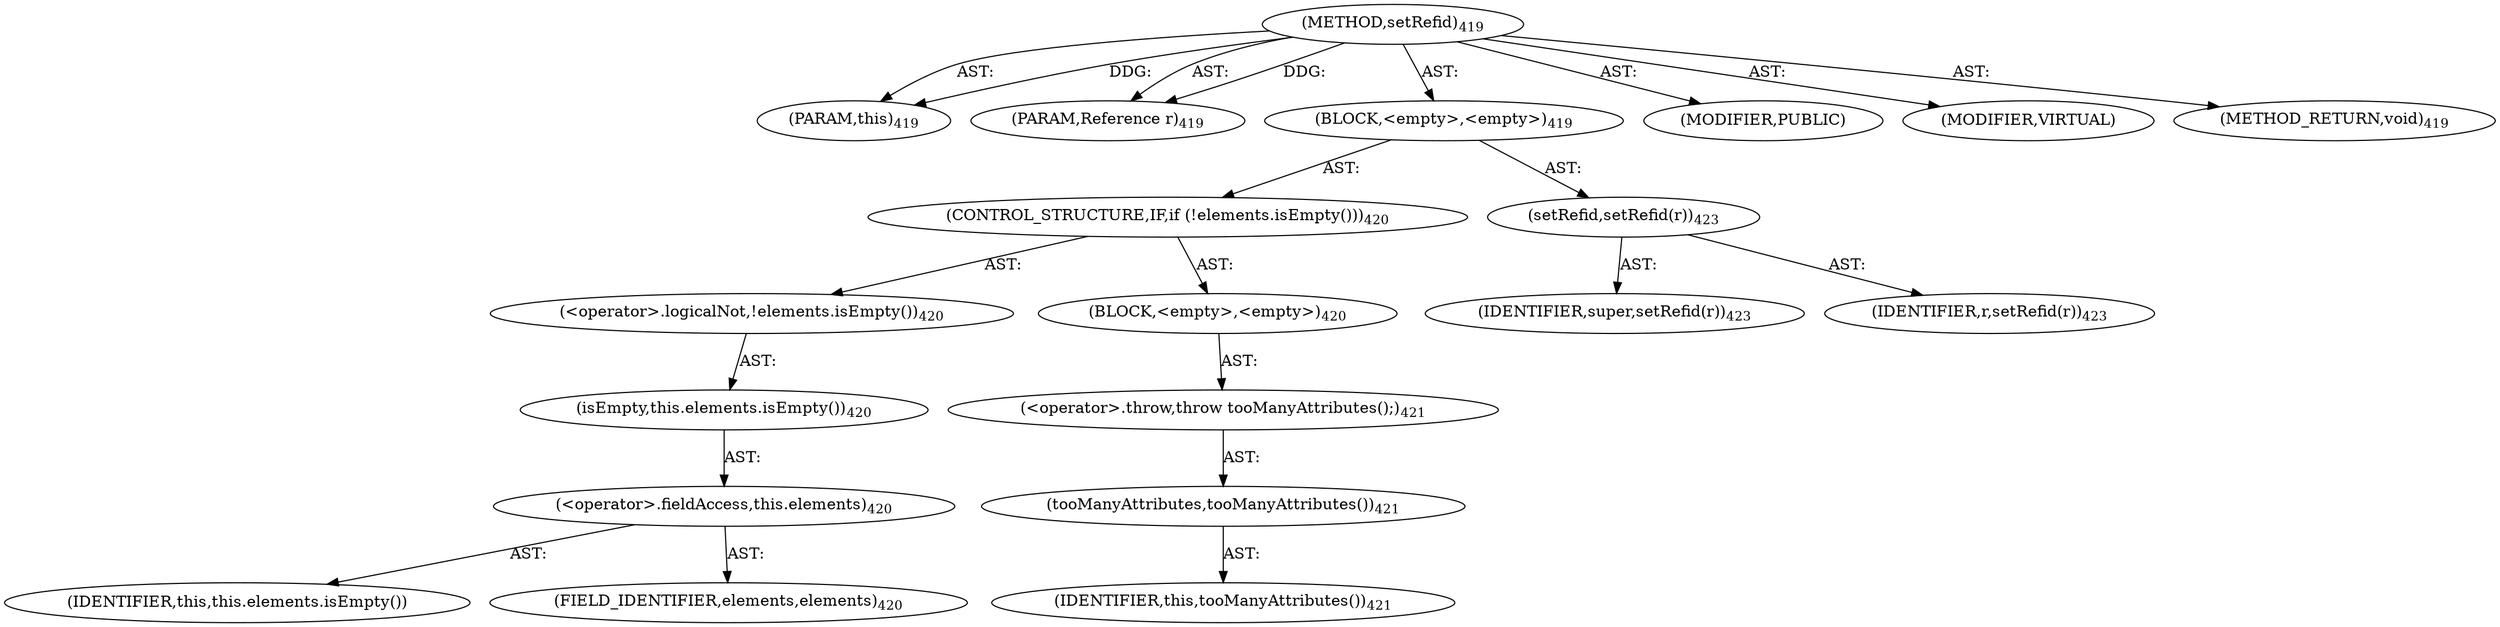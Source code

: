digraph "setRefid" {  
"111669149709" [label = <(METHOD,setRefid)<SUB>419</SUB>> ]
"115964117004" [label = <(PARAM,this)<SUB>419</SUB>> ]
"115964117031" [label = <(PARAM,Reference r)<SUB>419</SUB>> ]
"25769803802" [label = <(BLOCK,&lt;empty&gt;,&lt;empty&gt;)<SUB>419</SUB>> ]
"47244640269" [label = <(CONTROL_STRUCTURE,IF,if (!elements.isEmpty()))<SUB>420</SUB>> ]
"30064771169" [label = <(&lt;operator&gt;.logicalNot,!elements.isEmpty())<SUB>420</SUB>> ]
"30064771170" [label = <(isEmpty,this.elements.isEmpty())<SUB>420</SUB>> ]
"30064771171" [label = <(&lt;operator&gt;.fieldAccess,this.elements)<SUB>420</SUB>> ]
"68719476883" [label = <(IDENTIFIER,this,this.elements.isEmpty())> ]
"55834574866" [label = <(FIELD_IDENTIFIER,elements,elements)<SUB>420</SUB>> ]
"25769803803" [label = <(BLOCK,&lt;empty&gt;,&lt;empty&gt;)<SUB>420</SUB>> ]
"30064771172" [label = <(&lt;operator&gt;.throw,throw tooManyAttributes();)<SUB>421</SUB>> ]
"30064771173" [label = <(tooManyAttributes,tooManyAttributes())<SUB>421</SUB>> ]
"68719476780" [label = <(IDENTIFIER,this,tooManyAttributes())<SUB>421</SUB>> ]
"30064771174" [label = <(setRefid,setRefid(r))<SUB>423</SUB>> ]
"68719476884" [label = <(IDENTIFIER,super,setRefid(r))<SUB>423</SUB>> ]
"68719476885" [label = <(IDENTIFIER,r,setRefid(r))<SUB>423</SUB>> ]
"133143986211" [label = <(MODIFIER,PUBLIC)> ]
"133143986212" [label = <(MODIFIER,VIRTUAL)> ]
"128849018893" [label = <(METHOD_RETURN,void)<SUB>419</SUB>> ]
  "111669149709" -> "115964117004"  [ label = "AST: "] 
  "111669149709" -> "115964117031"  [ label = "AST: "] 
  "111669149709" -> "25769803802"  [ label = "AST: "] 
  "111669149709" -> "133143986211"  [ label = "AST: "] 
  "111669149709" -> "133143986212"  [ label = "AST: "] 
  "111669149709" -> "128849018893"  [ label = "AST: "] 
  "25769803802" -> "47244640269"  [ label = "AST: "] 
  "25769803802" -> "30064771174"  [ label = "AST: "] 
  "47244640269" -> "30064771169"  [ label = "AST: "] 
  "47244640269" -> "25769803803"  [ label = "AST: "] 
  "30064771169" -> "30064771170"  [ label = "AST: "] 
  "30064771170" -> "30064771171"  [ label = "AST: "] 
  "30064771171" -> "68719476883"  [ label = "AST: "] 
  "30064771171" -> "55834574866"  [ label = "AST: "] 
  "25769803803" -> "30064771172"  [ label = "AST: "] 
  "30064771172" -> "30064771173"  [ label = "AST: "] 
  "30064771173" -> "68719476780"  [ label = "AST: "] 
  "30064771174" -> "68719476884"  [ label = "AST: "] 
  "30064771174" -> "68719476885"  [ label = "AST: "] 
  "111669149709" -> "115964117004"  [ label = "DDG: "] 
  "111669149709" -> "115964117031"  [ label = "DDG: "] 
}
